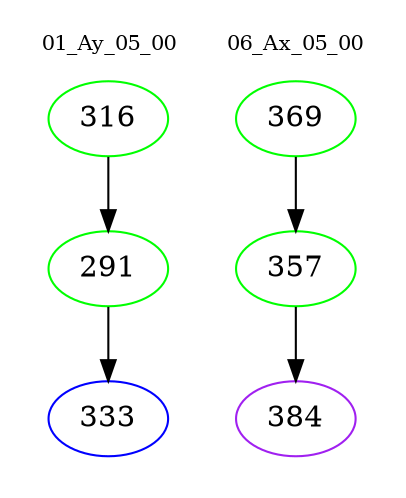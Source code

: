 digraph{
subgraph cluster_0 {
color = white
label = "01_Ay_05_00";
fontsize=10;
T0_316 [label="316", color="green"]
T0_316 -> T0_291 [color="black"]
T0_291 [label="291", color="green"]
T0_291 -> T0_333 [color="black"]
T0_333 [label="333", color="blue"]
}
subgraph cluster_1 {
color = white
label = "06_Ax_05_00";
fontsize=10;
T1_369 [label="369", color="green"]
T1_369 -> T1_357 [color="black"]
T1_357 [label="357", color="green"]
T1_357 -> T1_384 [color="black"]
T1_384 [label="384", color="purple"]
}
}
